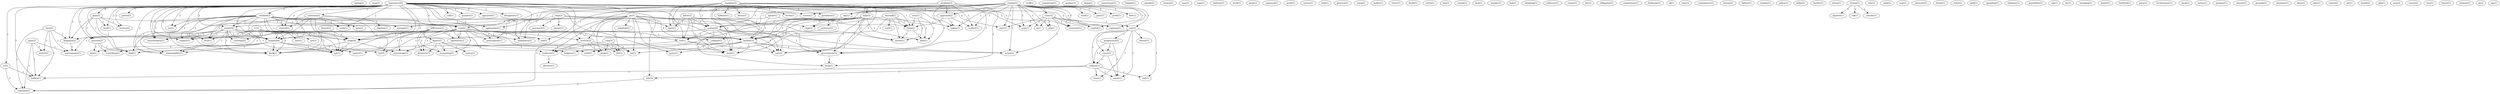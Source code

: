 digraph G {
  spring [ label="spring(1)" ];
  runs [ label="runs(1)" ];
  insurance [ label="insurance(20)" ];
  power [ label="power(2)" ];
  plan [ label="plan(3)" ];
  someone [ label="someone(2)" ];
  cc [ label="cc(3)" ];
  call [ label="call(1)" ];
  realized [ label="realized(2)" ];
  care [ label="care(6)" ];
  set [ label="set(1)" ];
  started [ label="started(1)" ];
  prescription [ label="prescription(1)" ];
  fund [ label="fund(1)" ];
  edu [ label="edu(3)" ];
  post [ label="post(1)" ];
  provide [ label="provide(2)" ];
  recession [ label="recession(1)" ];
  manner [ label="manner(1)" ];
  involve [ label="involve(1)" ];
  room [ label="room(1)" ];
  money [ label="money(4)" ];
  ambulance [ label="ambulance(1)" ];
  end [ label="end(1)" ];
  hospital [ label="hospital(4)" ];
  neurosurgery [ label="neurosurgery(1)" ];
  thing [ label="thing(2)" ];
  capitol [ label="capitol(1)" ];
  replace [ label="replace(1)" ];
  litigation [ label="litigation(2)" ];
  service [ label="service(3)" ];
  buffalo [ label="buffalo(1)" ];
  responsibility [ label="responsibility(1)" ];
  appeared [ label="appeared(1)" ];
  fritz [ label="fritz(1)" ];
  health [ label="health(15)" ];
  make [ label="make(4)" ];
  back [ label="back(2)" ];
  party [ label="party(1)" ];
  pat [ label="pat(1)" ];
  expense [ label="expense(1)" ];
  disappears [ label="disappears(1)" ];
  year [ label="year(1)" ];
  covers [ label="covers(1)" ];
  kind [ label="kind(1)" ];
  stuff [ label="stuff(1)" ];
  population [ label="population(1)" ];
  quebec [ label="quebec(1)" ];
  problem [ label="problem(3)" ];
  approach [ label="approach(2)" ];
  market [ label="market(1)" ];
  use [ label="use(1)" ];
  region [ label="region(1)" ];
  system [ label="system(6)" ];
  government [ label="government(3)" ];
  keep [ label="keep(1)" ];
  domi [ label="domi(1)" ];
  consortium [ label="consortium(1)" ];
  litigate [ label="litigate(1)" ];
  spends [ label="spends(1)" ];
  gets [ label="gets(1)" ];
  bigshot [ label="bigshot(1)" ];
  list [ label="list(2)" ];
  chance [ label="chance(1)" ];
  knew [ label="knew(2)" ];
  bust [ label="bust(1)" ];
  meant [ label="meant(1)" ];
  run [ label="run(1)" ];
  sort [ label="sort(1)" ];
  clean [ label="clean(1)" ];
  canada [ label="canada(5)" ];
  read [ label="read(1)" ];
  class [ label="class(2)" ];
  sue [ label="sue(2)" ];
  la [ label="la(1)" ];
  pans [ label="pans(1)" ];
  profit [ label="profit(1)" ];
  job [ label="job(1)" ];
  btw [ label="btw(1)" ];
  action [ label="action(1)" ];
  case [ label="case(1)" ];
  mpp [ label="mpp(1)" ];
  spend [ label="spend(1)" ];
  columbia [ label="columbia(3)" ];
  defense [ label="defense(1)" ];
  work [ label="work(1)" ];
  point [ label="point(1)" ];
  subject [ label="subject(1)" ];
  suit [ label="suit(1)" ];
  time [ label="time(1)" ];
  sweat [ label="sweat(1)" ];
  approval [ label="approval(1)" ];
  north [ label="north(1)" ];
  serves [ label="serves(1)" ];
  look [ label="look(1)" ];
  practice [ label="practice(1)" ];
  strength [ label="strength(1)" ];
  approaches [ label="approaches(1)" ];
  medicine [ label="medicine(2)" ];
  grow [ label="grow(1)" ];
  optometry [ label="optometry(1)" ];
  collapse [ label="collapse(1)" ];
  dentistry [ label="dentistry(1)" ];
  matter [ label="matter(1)" ];
  accounting [ label="accounting(1)" ];
  go [ label="go(1)" ];
  schedule [ label="schedule(1)" ];
  fee [ label="fee(1)" ];
  bat [ label="bat(1)" ];
  trash [ label="trash(1)" ];
  makes [ label="makes(1)" ];
  letter [ label="letter(1)" ];
  doubt [ label="doubt(1)" ];
  settle [ label="settle(1)" ];
  difference [ label="difference(2)" ];
  figure [ label="figure(2)" ];
  environment [ label="environment(1)" ];
  percentage [ label="percentage(1)" ];
  win [ label="win(2)" ];
  cunixb [ label="cunixb(1)" ];
  lack [ label="lack(1)" ];
  doctor [ label="doctor(1)" ];
  malpractice [ label="malpractice(2)" ];
  cover [ label="cover(2)" ];
  subject [ label="subject(1)" ];
  dare [ label="dare(1)" ];
  writes [ label="writes(2)" ];
  wonder [ label="wonder(1)" ];
  bob [ label="bob(2)" ];
  shopping [ label="shopping(1)" ];
  influence [ label="influence(1)" ];
  comes [ label="comes(1)" ];
  bet [ label="bet(1)" ];
  everything [ label="everything(1)" ];
  don [ label="don(1)" ];
  obligation [ label="obligation(1)" ];
  cooperation [ label="cooperation(1)" ];
  bethesda [ label="bethesda(1)" ];
  won [ label="won(1)" ];
  idiot [ label="idiot(1)" ];
  ok [ label="ok(1)" ];
  man [ label="man(1)" ];
  contingency [ label="contingency(1)" ];
  britain [ label="britain(1)" ];
  happens [ label="happens(1)" ];
  yield [ label="yield(1)" ];
  canadian [ label="canadian(2)" ];
  lobbyist [ label="lobbyist(1)" ];
  didn [ label="didn(3)" ];
  decry [ label="decry(1)" ];
  wrote [ label="wrote(1)" ];
  president [ label="president(1)" ];
  failure [ label="failure(1)" ];
  stanley [ label="stanley(1)" ];
  policy [ label="policy(1)" ];
  lobby [ label="lobby(1)" ];
  border [ label="border(1)" ];
  selves [ label="selves(1)" ];
  ottawa [ label="ottawa(1)" ];
  quarter [ label="quarter(1)" ];
  tell [ label="tell(1)" ];
  outside [ label="outside(1)" ];
  outlay [ label="outlay(1)" ];
  rule [ label="rule(1)" ];
  cable [ label="cable(1)" ];
  coverage [ label="coverage(2)" ];
  way [ label="way(1)" ];
  advocate [ label="advocate(1)" ];
  bitnet [ label="bitnet(1)" ];
  order [ label="order(1)" ];
  gold [ label="gold(1)" ];
  spending [ label="spending(1)" ];
  province [ label="province(2)" ];
  stop [ label="stop(1)" ];
  tv [ label="tv(1)" ];
  turn [ label="turn(1)" ];
  see [ label="see(1)" ];
  industry [ label="industry(1)" ];
  warned [ label="warned(2)" ];
  cost [ label="cost(1)" ];
  possibility [ label="possibility(1)" ];
  ask [ label="ask(1)" ];
  ma [ label="ma(1)" ];
  winnipeg [ label="winnipeg(1)" ];
  daniel [ label="daniel(1)" ];
  hartford [ label="hartford(1)" ];
  paris [ label="paris(1)" ];
  involvement [ label="involvement(1)" ];
  gary [ label="gary(2)" ];
  slack [ label="slack(1)" ];
  seems [ label="seems(1)" ];
  purpose [ label="purpose(1)" ];
  cma [ label="cma(3)" ];
  ontario [ label="ontario(1)" ];
  ohip [ label="ohip(3)" ];
  paycheck [ label="paycheck(1)" ];
  player [ label="player(1)" ];
  granada [ label="granada(1)" ];
  situation [ label="situation(1)" ];
  hmm [ label="hmm(1)" ];
  mba [ label="mba(1)" ];
  absence [ label="absence(1)" ];
  centre [ label="centre(1)" ];
  nyt [ label="nyt(1)" ];
  month [ label="month(1)" ];
  gdp [ label="gdp(1)" ];
  ama [ label="ama(3)" ];
  course [ label="course(1)" ];
  french [ label="french(2)" ];
  rest [ label="rest(1)" ];
  bonus [ label="bonus(1)" ];
  selanne [ label="selanne(1)" ];
  pt [ label="pt(1)" ];
  mp [ label="mp(1)" ];
  insurance -> power [ label="1" ];
  insurance -> plan [ label="4" ];
  insurance -> someone [ label="2" ];
  insurance -> cc [ label="1" ];
  insurance -> call [ label="2" ];
  insurance -> realized [ label="2" ];
  insurance -> care [ label="4" ];
  insurance -> set [ label="2" ];
  insurance -> started [ label="2" ];
  insurance -> prescription [ label="3" ];
  insurance -> fund [ label="2" ];
  insurance -> edu [ label="1" ];
  insurance -> post [ label="2" ];
  insurance -> provide [ label="3" ];
  insurance -> recession [ label="2" ];
  insurance -> manner [ label="1" ];
  insurance -> involve [ label="2" ];
  insurance -> room [ label="2" ];
  insurance -> money [ label="2" ];
  insurance -> ambulance [ label="3" ];
  insurance -> end [ label="3" ];
  insurance -> hospital [ label="5" ];
  insurance -> neurosurgery [ label="2" ];
  insurance -> thing [ label="1" ];
  insurance -> capitol [ label="2" ];
  insurance -> replace [ label="2" ];
  insurance -> litigation [ label="2" ];
  insurance -> service [ label="3" ];
  insurance -> buffalo [ label="1" ];
  insurance -> responsibility [ label="2" ];
  insurance -> appeared [ label="1" ];
  insurance -> fritz [ label="2" ];
  insurance -> health [ label="3" ];
  insurance -> make [ label="2" ];
  insurance -> back [ label="2" ];
  insurance -> party [ label="1" ];
  insurance -> pat [ label="2" ];
  insurance -> expense [ label="2" ];
  insurance -> disappears [ label="1" ];
  insurance -> year [ label="2" ];
  insurance -> covers [ label="3" ];
  insurance -> kind [ label="1" ];
  problem -> approach [ label="1" ];
  problem -> market [ label="1" ];
  problem -> use [ label="1" ];
  problem -> region [ label="1" ];
  problem -> system [ label="1" ];
  problem -> government [ label="1" ];
  problem -> keep [ label="1" ];
  plan -> care [ label="1" ];
  plan -> fund [ label="1" ];
  plan -> provide [ label="1" ];
  plan -> involve [ label="1" ];
  plan -> litigation [ label="1" ];
  plan -> kind [ label="1" ];
  someone -> started [ label="1" ];
  someone -> gets [ label="1" ];
  someone -> room [ label="1" ];
  someone -> hospital [ label="1" ];
  someone -> responsibility [ label="1" ];
  someone -> bigshot [ label="1" ];
  someone -> back [ label="1" ];
  someone -> pat [ label="1" ];
  someone -> list [ label="1" ];
  knew -> bust [ label="1" ];
  knew -> meant [ label="1" ];
  knew -> system [ label="1" ];
  knew -> run [ label="1" ];
  knew -> sort [ label="1" ];
  knew -> clean [ label="1" ];
  canada -> approach [ label="1" ];
  canada -> read [ label="1" ];
  canada -> class [ label="2" ];
  canada -> care [ label="2" ];
  canada -> prescription [ label="1" ];
  canada -> market [ label="1" ];
  canada -> sue [ label="1" ];
  canada -> la [ label="1" ];
  canada -> post [ label="1" ];
  canada -> pans [ label="1" ];
  canada -> recession [ label="1" ];
  canada -> use [ label="1" ];
  canada -> profit [ label="1" ];
  canada -> ambulance [ label="1" ];
  canada -> end [ label="1" ];
  canada -> hospital [ label="1" ];
  canada -> capitol [ label="1" ];
  canada -> region [ label="1" ];
  canada -> system [ label="1" ];
  canada -> job [ label="1" ];
  canada -> service [ label="1" ];
  canada -> btw [ label="1" ];
  canada -> health [ label="3" ];
  canada -> expense [ label="1" ];
  canada -> year [ label="1" ];
  canada -> covers [ label="1" ];
  canada -> action [ label="1" ];
  approach -> market [ label="1" ];
  approach -> thing [ label="1" ];
  approach -> region [ label="1" ];
  spend -> money [ label="1" ];
  spend -> thing [ label="1" ];
  spend -> health [ label="1" ];
  cc -> buffalo [ label="1" ];
  cc -> columbia [ label="2" ];
  subject -> edu [ label="1" ];
  subject -> suit [ label="1" ];
  subject -> time [ label="1" ];
  subject -> buffalo [ label="1" ];
  subject -> sweat [ label="1" ];
  class -> sue [ label="1" ];
  class -> la [ label="1" ];
  class -> post [ label="1" ];
  class -> recession [ label="1" ];
  class -> capitol [ label="1" ];
  class -> job [ label="1" ];
  class -> expense [ label="1" ];
  class -> year [ label="1" ];
  class -> action [ label="1" ];
  realized -> set [ label="1" ];
  realized -> started [ label="1" ];
  realized -> room [ label="1" ];
  realized -> money [ label="1" ];
  realized -> strength [ label="1" ];
  realized -> approaches [ label="1" ];
  realized -> hospital [ label="1" ];
  realized -> neurosurgery [ label="1" ];
  realized -> replace [ label="1" ];
  realized -> responsibility [ label="1" ];
  realized -> medicine [ label="1" ];
  realized -> fritz [ label="1" ];
  realized -> grow [ label="1" ];
  realized -> make [ label="1" ];
  realized -> back [ label="1" ];
  realized -> pat [ label="1" ];
  care -> prescription [ label="1" ];
  care -> optometry [ label="1" ];
  care -> collapse [ label="1" ];
  care -> ambulance [ label="1" ];
  care -> end [ label="1" ];
  care -> hospital [ label="1" ];
  care -> dentistry [ label="1" ];
  care -> matter [ label="1" ];
  care -> service [ label="1" ];
  care -> accounting [ label="1" ];
  care -> list [ label="1" ];
  go -> bust [ label="1" ];
  go -> strength [ label="1" ];
  go -> approaches [ label="1" ];
  go -> schedule [ label="1" ];
  go -> system [ label="1" ];
  go -> fee [ label="1" ];
  go -> run [ label="1" ];
  go -> medicine [ label="1" ];
  go -> grow [ label="1" ];
  go -> sort [ label="1" ];
  go -> columbia [ label="2" ];
  go -> clean [ label="1" ];
  go -> government [ label="1" ];
  go -> bat [ label="1" ];
  difference -> optometry [ label="1" ];
  difference -> figure [ label="1" ];
  difference -> dentistry [ label="1" ];
  difference -> litigation [ label="1" ];
  difference -> accounting [ label="1" ];
  difference -> environment [ label="1" ];
  difference -> health [ label="1" ];
  difference -> make [ label="1" ];
  difference -> percentage [ label="1" ];
  sue -> suit [ label="1" ];
  sue -> time [ label="1" ];
  sue -> doctor [ label="1" ];
  sue -> malpractice [ label="1" ];
  sue -> cover [ label="1" ];
  sue -> sweat [ label="1" ];
  sue -> subject [ label="1" ];
  edu -> columbia [ label="1" ];
  dare -> litigation [ label="1" ];
  dare -> buffalo [ label="1" ];
  dare -> environment [ label="1" ];
  dare -> columbia [ label="1" ];
  dare -> writes [ label="1" ];
  provide -> everything [ label="1" ];
  provide -> don [ label="1" ];
  provide -> kind [ label="1" ];
  won -> thing [ label="1" ];
  won -> meant [ label="1" ];
  won -> idiot [ label="1" ];
  use -> collapse [ label="1" ];
  use -> happens [ label="1" ];
  use -> yield [ label="1" ];
  use -> region [ label="1" ];
  use -> health [ label="1" ];
  canadian -> lobbyist [ label="1" ];
  canadian -> bust [ label="1" ];
  canadian -> didn [ label="1" ];
  canadian -> system [ label="1" ];
  canadian -> run [ label="1" ];
  canadian -> decry [ label="1" ];
  canadian -> health [ label="1" ];
  canadian -> sort [ label="1" ];
  canadian -> clean [ label="1" ];
  canadian -> wrote [ label="1" ];
  canadian -> president [ label="1" ];
  canadian -> government [ label="1" ];
  ottawa -> quarter [ label="1" ];
  ottawa -> tell [ label="1" ];
  ottawa -> outside [ label="1" ];
  figure -> happens [ label="1" ];
  figure -> yield [ label="1" ];
  figure -> dentistry [ label="1" ];
  figure -> outlay [ label="1" ];
  figure -> accounting [ label="1" ];
  figure -> percentage [ label="1" ];
  money -> hospital [ label="1" ];
  money -> neurosurgery [ label="1" ];
  money -> replace [ label="1" ];
  money -> responsibility [ label="1" ];
  money -> coverage [ label="1" ];
  money -> fritz [ label="1" ];
  money -> health [ label="1" ];
  money -> make [ label="1" ];
  money -> back [ label="1" ];
  money -> pat [ label="1" ];
  didn -> thing [ label="2" ];
  didn -> meant [ label="2" ];
  didn -> system [ label="1" ];
  didn -> idiot [ label="2" ];
  didn -> province [ label="2" ];
  didn -> run [ label="1" ];
  didn -> sort [ label="1" ];
  didn -> clean [ label="1" ];
  didn -> stop [ label="2" ];
  didn -> government [ label="1" ];
  tv -> hospital [ label="1" ];
  tv -> neurosurgery [ label="1" ];
  tv -> replace [ label="1" ];
  tv -> responsibility [ label="1" ];
  tv -> coverage [ label="1" ];
  tv -> fritz [ label="1" ];
  tv -> make [ label="1" ];
  tv -> back [ label="1" ];
  tv -> pat [ label="1" ];
  tv -> turn [ label="1" ];
  tv -> see [ label="1" ];
  hospital -> matter [ label="1" ];
  hospital -> responsibility [ label="1" ];
  hospital -> everything [ label="1" ];
  hospital -> back [ label="1" ];
  hospital -> pat [ label="1" ];
  hospital -> list [ label="1" ];
  hospital -> don [ label="1" ];
  warned -> thing [ label="1" ];
  warned -> meant [ label="1" ];
  warned -> idiot [ label="1" ];
  warned -> health [ label="1" ];
  warned -> cost [ label="1" ];
  warned -> stop [ label="1" ];
  thing -> meant [ label="1" ];
  thing -> idiot [ label="1" ];
  system -> litigation [ label="1" ];
  system -> run [ label="1" ];
  system -> make [ label="1" ];
  system -> sort [ label="1" ];
  system -> clean [ label="1" ];
  system -> action [ label="1" ];
  system -> government [ label="1" ];
  system -> keep [ label="1" ];
  litigation -> environment [ label="1" ];
  gary -> buffalo [ label="1" ];
  gary -> environment [ label="1" ];
  gary -> columbia [ label="1" ];
  gary -> writes [ label="1" ];
  service -> fee [ label="1" ];
  service -> medicine [ label="1" ];
  service -> grow [ label="1" ];
  service -> bat [ label="1" ];
  province -> health [ label="1" ];
  cma -> fee [ label="2" ];
  cma -> medicine [ label="2" ];
  cma -> grow [ label="2" ];
  cma -> bat [ label="2" ];
  ohip -> paycheck [ label="1" ];
  ohip -> health [ label="2" ];
  ohip -> stop [ label="1" ];
  ohip -> player [ label="1" ];
  ohip -> kind [ label="1" ];
  run -> sort [ label="1" ];
  run -> back [ label="1" ];
  run -> clean [ label="1" ];
  malpractice -> cover [ label="1" ];
  malpractice -> sweat [ label="1" ];
  malpractice -> subject [ label="1" ];
  medicine -> absence [ label="1" ];
  cover -> sweat [ label="1" ];
  cover -> subject [ label="1" ];
  health -> sort [ label="1" ];
  health -> party [ label="1" ];
  health -> clean [ label="1" ];
  health -> action [ label="2" ];
  health -> government [ label="1" ];
  health -> bat [ label="1" ];
  health -> kind [ label="2" ];
  french -> make [ label="1" ];
  make -> back [ label="1" ];
  make -> pat [ label="1" ];
  make -> percentage [ label="1" ];
  government -> keep [ label="1" ];
}

